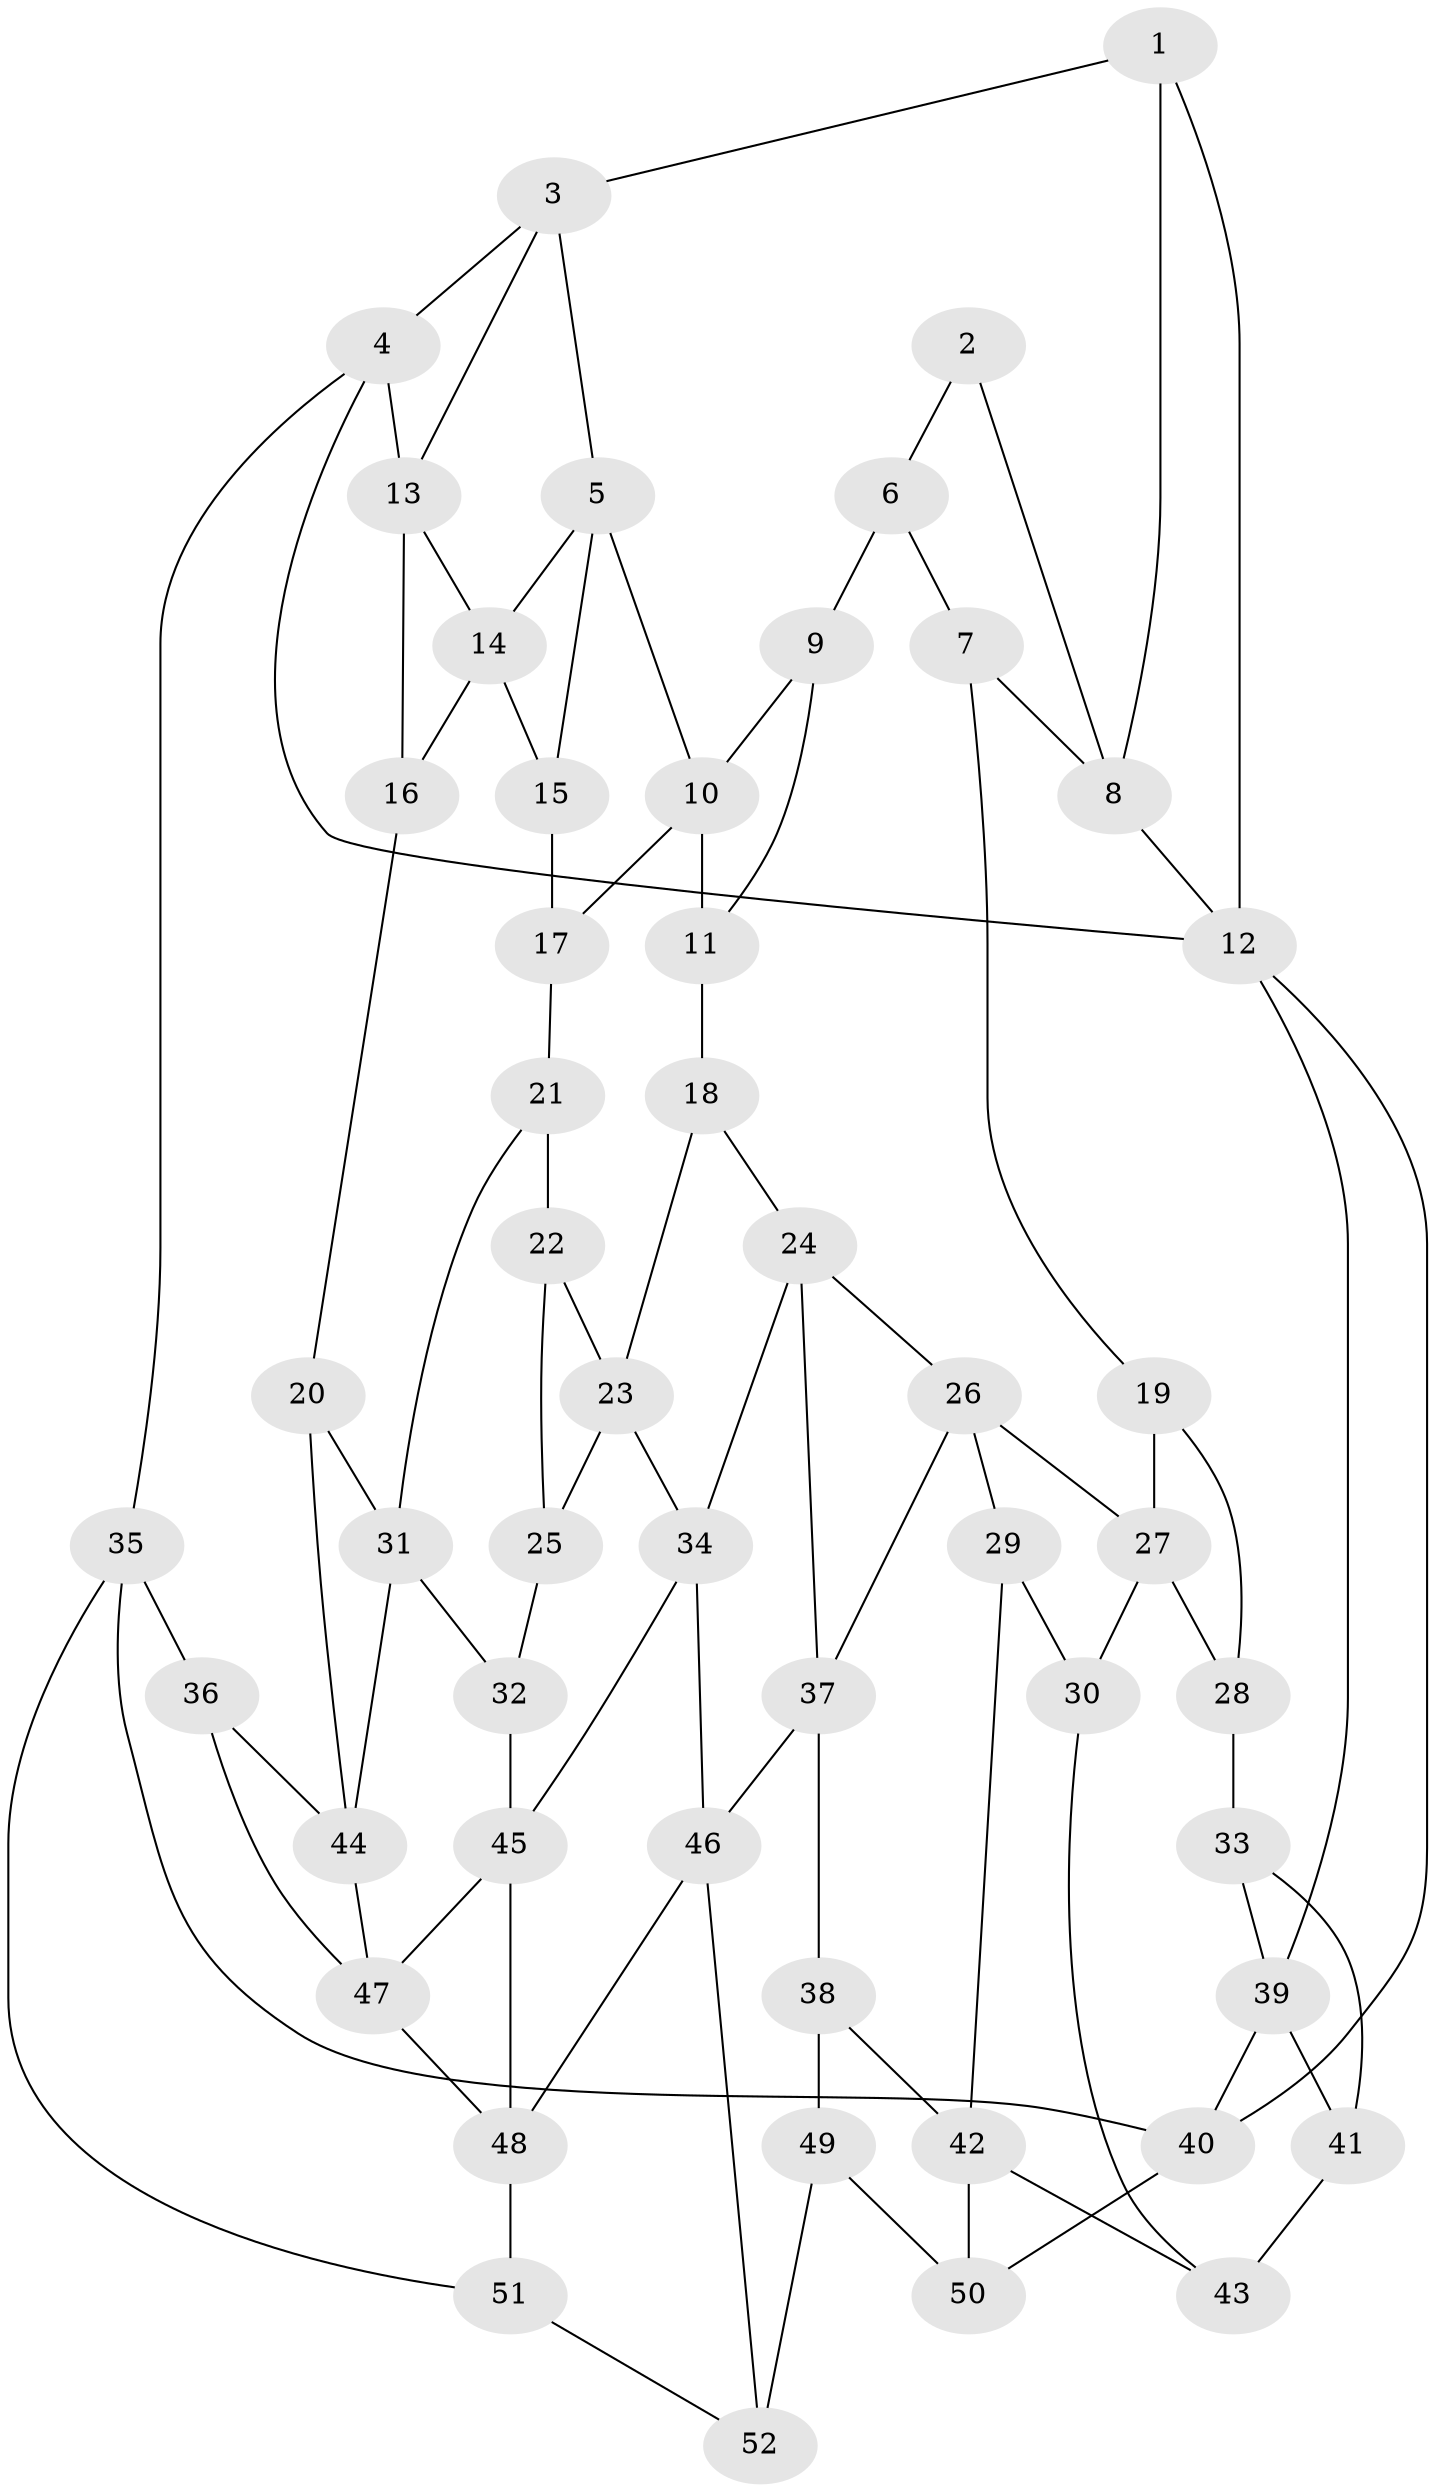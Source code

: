 // original degree distribution, {3: 0.023255813953488372, 6: 0.19767441860465115, 4: 0.22093023255813954, 5: 0.5581395348837209}
// Generated by graph-tools (version 1.1) at 2025/38/03/04/25 23:38:26]
// undirected, 52 vertices, 90 edges
graph export_dot {
  node [color=gray90,style=filled];
  1;
  2;
  3;
  4;
  5;
  6;
  7;
  8;
  9;
  10;
  11;
  12;
  13;
  14;
  15;
  16;
  17;
  18;
  19;
  20;
  21;
  22;
  23;
  24;
  25;
  26;
  27;
  28;
  29;
  30;
  31;
  32;
  33;
  34;
  35;
  36;
  37;
  38;
  39;
  40;
  41;
  42;
  43;
  44;
  45;
  46;
  47;
  48;
  49;
  50;
  51;
  52;
  1 -- 3 [weight=1.0];
  1 -- 8 [weight=1.0];
  1 -- 12 [weight=1.0];
  2 -- 6 [weight=1.0];
  2 -- 8 [weight=1.0];
  3 -- 4 [weight=1.0];
  3 -- 5 [weight=1.0];
  3 -- 13 [weight=1.0];
  4 -- 12 [weight=1.0];
  4 -- 13 [weight=1.0];
  4 -- 35 [weight=1.0];
  5 -- 10 [weight=1.0];
  5 -- 14 [weight=1.0];
  5 -- 15 [weight=1.0];
  6 -- 7 [weight=1.0];
  6 -- 9 [weight=2.0];
  7 -- 8 [weight=1.0];
  7 -- 19 [weight=1.0];
  8 -- 12 [weight=1.0];
  9 -- 10 [weight=1.0];
  9 -- 11 [weight=1.0];
  10 -- 11 [weight=1.0];
  10 -- 17 [weight=1.0];
  11 -- 18 [weight=1.0];
  12 -- 39 [weight=1.0];
  12 -- 40 [weight=1.0];
  13 -- 14 [weight=1.0];
  13 -- 16 [weight=1.0];
  14 -- 15 [weight=1.0];
  14 -- 16 [weight=1.0];
  15 -- 17 [weight=2.0];
  16 -- 20 [weight=1.0];
  17 -- 21 [weight=1.0];
  18 -- 23 [weight=1.0];
  18 -- 24 [weight=1.0];
  19 -- 27 [weight=1.0];
  19 -- 28 [weight=1.0];
  20 -- 31 [weight=1.0];
  20 -- 44 [weight=1.0];
  21 -- 22 [weight=2.0];
  21 -- 31 [weight=1.0];
  22 -- 23 [weight=1.0];
  22 -- 25 [weight=1.0];
  23 -- 25 [weight=1.0];
  23 -- 34 [weight=1.0];
  24 -- 26 [weight=1.0];
  24 -- 34 [weight=1.0];
  24 -- 37 [weight=1.0];
  25 -- 32 [weight=1.0];
  26 -- 27 [weight=1.0];
  26 -- 29 [weight=1.0];
  26 -- 37 [weight=1.0];
  27 -- 28 [weight=1.0];
  27 -- 30 [weight=1.0];
  28 -- 33 [weight=2.0];
  29 -- 30 [weight=1.0];
  29 -- 42 [weight=1.0];
  30 -- 43 [weight=1.0];
  31 -- 32 [weight=1.0];
  31 -- 44 [weight=1.0];
  32 -- 45 [weight=1.0];
  33 -- 39 [weight=1.0];
  33 -- 41 [weight=1.0];
  34 -- 45 [weight=1.0];
  34 -- 46 [weight=1.0];
  35 -- 36 [weight=1.0];
  35 -- 40 [weight=1.0];
  35 -- 51 [weight=1.0];
  36 -- 44 [weight=1.0];
  36 -- 47 [weight=1.0];
  37 -- 38 [weight=1.0];
  37 -- 46 [weight=1.0];
  38 -- 42 [weight=1.0];
  38 -- 49 [weight=1.0];
  39 -- 40 [weight=1.0];
  39 -- 41 [weight=1.0];
  40 -- 50 [weight=1.0];
  41 -- 43 [weight=2.0];
  42 -- 43 [weight=1.0];
  42 -- 50 [weight=1.0];
  44 -- 47 [weight=1.0];
  45 -- 47 [weight=1.0];
  45 -- 48 [weight=1.0];
  46 -- 48 [weight=1.0];
  46 -- 52 [weight=1.0];
  47 -- 48 [weight=1.0];
  48 -- 51 [weight=1.0];
  49 -- 50 [weight=1.0];
  49 -- 52 [weight=2.0];
  51 -- 52 [weight=1.0];
}
